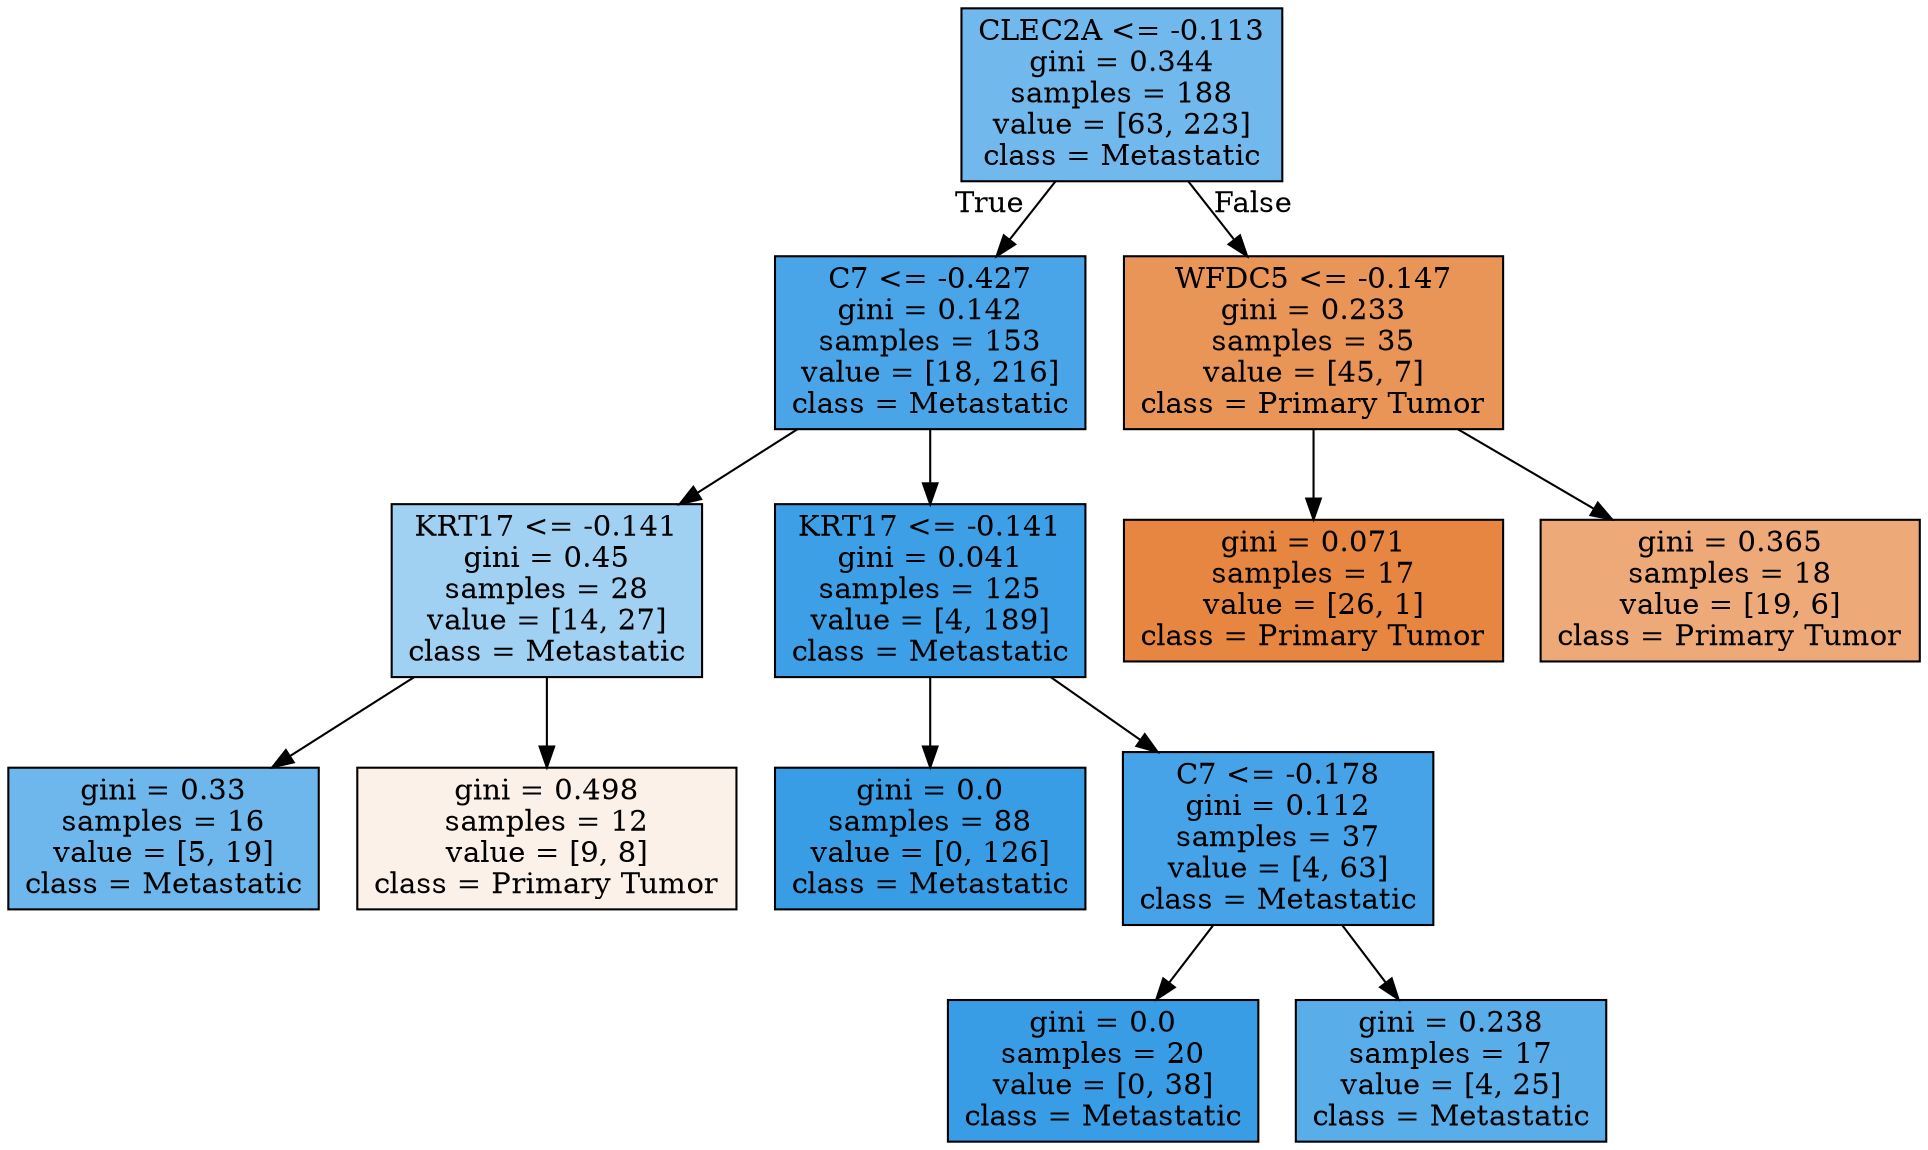 digraph Tree {
node [shape=box, style="filled", color="black"] ;
0 [label="CLEC2A <= -0.113\ngini = 0.344\nsamples = 188\nvalue = [63, 223]\nclass = Metastatic", fillcolor="#71b9ec"] ;
1 [label="C7 <= -0.427\ngini = 0.142\nsamples = 153\nvalue = [18, 216]\nclass = Metastatic", fillcolor="#49a5e7"] ;
0 -> 1 [labeldistance=2.5, labelangle=45, headlabel="True"] ;
2 [label="KRT17 <= -0.141\ngini = 0.45\nsamples = 28\nvalue = [14, 27]\nclass = Metastatic", fillcolor="#a0d0f2"] ;
1 -> 2 ;
3 [label="gini = 0.33\nsamples = 16\nvalue = [5, 19]\nclass = Metastatic", fillcolor="#6db7ec"] ;
2 -> 3 ;
4 [label="gini = 0.498\nsamples = 12\nvalue = [9, 8]\nclass = Primary Tumor", fillcolor="#fcf1e9"] ;
2 -> 4 ;
5 [label="KRT17 <= -0.141\ngini = 0.041\nsamples = 125\nvalue = [4, 189]\nclass = Metastatic", fillcolor="#3d9fe6"] ;
1 -> 5 ;
6 [label="gini = 0.0\nsamples = 88\nvalue = [0, 126]\nclass = Metastatic", fillcolor="#399de5"] ;
5 -> 6 ;
7 [label="C7 <= -0.178\ngini = 0.112\nsamples = 37\nvalue = [4, 63]\nclass = Metastatic", fillcolor="#46a3e7"] ;
5 -> 7 ;
8 [label="gini = 0.0\nsamples = 20\nvalue = [0, 38]\nclass = Metastatic", fillcolor="#399de5"] ;
7 -> 8 ;
9 [label="gini = 0.238\nsamples = 17\nvalue = [4, 25]\nclass = Metastatic", fillcolor="#59ade9"] ;
7 -> 9 ;
10 [label="WFDC5 <= -0.147\ngini = 0.233\nsamples = 35\nvalue = [45, 7]\nclass = Primary Tumor", fillcolor="#e99558"] ;
0 -> 10 [labeldistance=2.5, labelangle=-45, headlabel="False"] ;
11 [label="gini = 0.071\nsamples = 17\nvalue = [26, 1]\nclass = Primary Tumor", fillcolor="#e68641"] ;
10 -> 11 ;
12 [label="gini = 0.365\nsamples = 18\nvalue = [19, 6]\nclass = Primary Tumor", fillcolor="#eda978"] ;
10 -> 12 ;
}